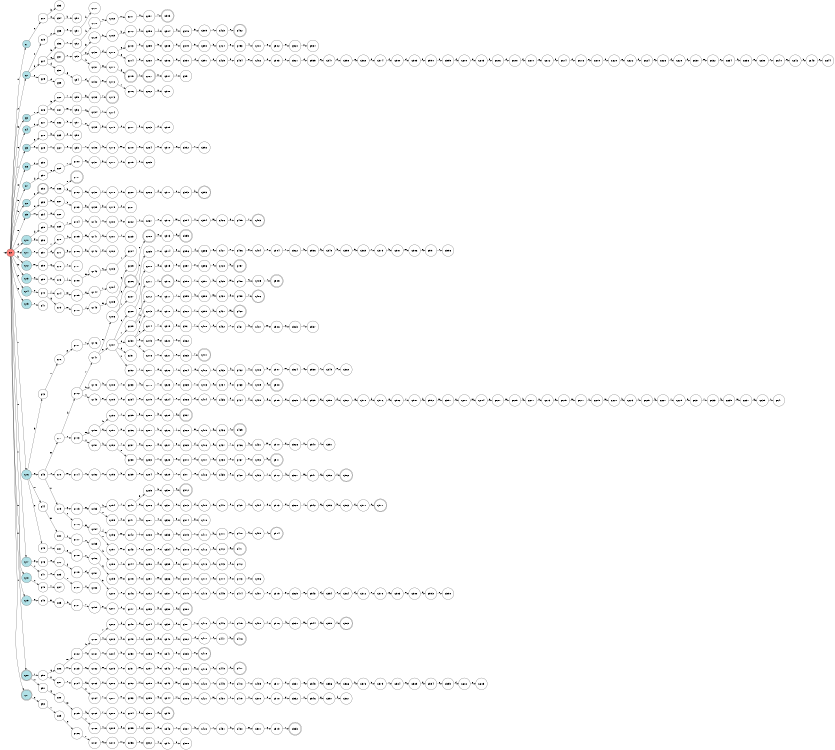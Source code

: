 digraph APTAALF {
__start0 [style = invis, shape = none, label = "", width = 0, height = 0];

rankdir=LR;
size="8,5";

s0 [style="filled", color="black", fillcolor="#ff817b" shape="circle", label="q0"];
s1 [style="filled", color="black", fillcolor="powderblue" shape="circle", label="q1"];
s2 [style="filled", color="black", fillcolor="powderblue" shape="circle", label="q2"];
s3 [style="filled", color="black", fillcolor="powderblue" shape="circle", label="q3"];
s4 [style="filled", color="black", fillcolor="powderblue" shape="circle", label="q4"];
s5 [style="filled", color="black", fillcolor="powderblue" shape="circle", label="q5"];
s6 [style="filled", color="black", fillcolor="powderblue" shape="circle", label="q6"];
s7 [style="filled", color="black", fillcolor="powderblue" shape="circle", label="q7"];
s8 [style="filled", color="black", fillcolor="powderblue" shape="circle", label="q8"];
s9 [style="filled", color="black", fillcolor="powderblue" shape="circle", label="q9"];
s10 [style="filled", color="black", fillcolor="powderblue" shape="circle", label="q10"];
s11 [style="filled", color="black", fillcolor="powderblue" shape="circle", label="q11"];
s12 [style="filled", color="black", fillcolor="powderblue" shape="circle", label="q12"];
s13 [style="filled", color="black", fillcolor="powderblue" shape="circle", label="q13"];
s14 [style="filled", color="black", fillcolor="powderblue" shape="circle", label="q14"];
s15 [style="filled", color="black", fillcolor="powderblue" shape="circle", label="q15"];
s16 [style="filled", color="black", fillcolor="powderblue" shape="circle", label="q16"];
s17 [style="filled", color="black", fillcolor="powderblue" shape="circle", label="q17"];
s18 [style="filled", color="black", fillcolor="powderblue" shape="circle", label="q18"];
s19 [style="filled", color="black", fillcolor="powderblue" shape="circle", label="q19"];
s20 [style="rounded,filled", color="black", fillcolor="powderblue" shape="doublecircle", label="q20"];
s21 [style="rounded,filled", color="black", fillcolor="powderblue" shape="doublecircle", label="q21"];
s22 [style="filled", color="black", fillcolor="white" shape="circle", label="q22"];
s23 [style="filled", color="black", fillcolor="white" shape="circle", label="q23"];
s24 [style="filled", color="black", fillcolor="white" shape="circle", label="q24"];
s25 [style="filled", color="black", fillcolor="white" shape="circle", label="q25"];
s26 [style="filled", color="black", fillcolor="white" shape="circle", label="q26"];
s27 [style="filled", color="black", fillcolor="white" shape="circle", label="q27"];
s28 [style="filled", color="black", fillcolor="white" shape="circle", label="q28"];
s29 [style="filled", color="black", fillcolor="white" shape="circle", label="q29"];
s30 [style="filled", color="black", fillcolor="white" shape="circle", label="q30"];
s31 [style="filled", color="black", fillcolor="white" shape="circle", label="q31"];
s32 [style="rounded,filled", color="black", fillcolor="white" shape="doublecircle", label="q32"];
s33 [style="filled", color="black", fillcolor="white" shape="circle", label="q33"];
s34 [style="filled", color="black", fillcolor="white" shape="circle", label="q34"];
s35 [style="filled", color="black", fillcolor="white" shape="circle", label="q35"];
s36 [style="filled", color="black", fillcolor="white" shape="circle", label="q36"];
s37 [style="filled", color="black", fillcolor="white" shape="circle", label="q37"];
s38 [style="filled", color="black", fillcolor="white" shape="circle", label="q38"];
s39 [style="filled", color="black", fillcolor="white" shape="circle", label="q39"];
s40 [style="filled", color="black", fillcolor="white" shape="circle", label="q40"];
s41 [style="filled", color="black", fillcolor="white" shape="circle", label="q41"];
s42 [style="filled", color="black", fillcolor="white" shape="circle", label="q42"];
s43 [style="filled", color="black", fillcolor="white" shape="circle", label="q43"];
s44 [style="filled", color="black", fillcolor="white" shape="circle", label="q44"];
s45 [style="filled", color="black", fillcolor="white" shape="circle", label="q45"];
s46 [style="filled", color="black", fillcolor="white" shape="circle", label="q46"];
s47 [style="filled", color="black", fillcolor="white" shape="circle", label="q47"];
s48 [style="filled", color="black", fillcolor="white" shape="circle", label="q48"];
s49 [style="filled", color="black", fillcolor="white" shape="circle", label="q49"];
s50 [style="filled", color="black", fillcolor="white" shape="circle", label="q50"];
s51 [style="filled", color="black", fillcolor="white" shape="circle", label="q51"];
s52 [style="filled", color="black", fillcolor="white" shape="circle", label="q52"];
s53 [style="filled", color="black", fillcolor="white" shape="circle", label="q53"];
s54 [style="filled", color="black", fillcolor="white" shape="circle", label="q54"];
s55 [style="filled", color="black", fillcolor="white" shape="circle", label="q55"];
s56 [style="filled", color="black", fillcolor="white" shape="circle", label="q56"];
s57 [style="rounded,filled", color="black", fillcolor="white" shape="doublecircle", label="q57"];
s58 [style="filled", color="black", fillcolor="white" shape="circle", label="q58"];
s59 [style="filled", color="black", fillcolor="white" shape="circle", label="q59"];
s60 [style="filled", color="black", fillcolor="white" shape="circle", label="q60"];
s61 [style="filled", color="black", fillcolor="white" shape="circle", label="q61"];
s62 [style="filled", color="black", fillcolor="white" shape="circle", label="q62"];
s63 [style="filled", color="black", fillcolor="white" shape="circle", label="q63"];
s64 [style="filled", color="black", fillcolor="white" shape="circle", label="q64"];
s65 [style="filled", color="black", fillcolor="white" shape="circle", label="q65"];
s66 [style="filled", color="black", fillcolor="white" shape="circle", label="q66"];
s67 [style="filled", color="black", fillcolor="white" shape="circle", label="q67"];
s68 [style="filled", color="black", fillcolor="white" shape="circle", label="q68"];
s69 [style="filled", color="black", fillcolor="white" shape="circle", label="q69"];
s70 [style="filled", color="black", fillcolor="white" shape="circle", label="q70"];
s71 [style="rounded,filled", color="black", fillcolor="white" shape="doublecircle", label="q71"];
s72 [style="filled", color="black", fillcolor="white" shape="circle", label="q72"];
s73 [style="filled", color="black", fillcolor="white" shape="circle", label="q73"];
s74 [style="filled", color="black", fillcolor="white" shape="circle", label="q74"];
s75 [style="filled", color="black", fillcolor="white" shape="circle", label="q75"];
s76 [style="filled", color="black", fillcolor="white" shape="circle", label="q76"];
s77 [style="filled", color="black", fillcolor="white" shape="circle", label="q77"];
s78 [style="filled", color="black", fillcolor="white" shape="circle", label="q78"];
s79 [style="filled", color="black", fillcolor="white" shape="circle", label="q79"];
s80 [style="filled", color="black", fillcolor="white" shape="circle", label="q80"];
s81 [style="filled", color="black", fillcolor="white" shape="circle", label="q81"];
s82 [style="filled", color="black", fillcolor="white" shape="circle", label="q82"];
s83 [style="filled", color="black", fillcolor="white" shape="circle", label="q83"];
s84 [style="filled", color="black", fillcolor="white" shape="circle", label="q84"];
s85 [style="filled", color="black", fillcolor="white" shape="circle", label="q85"];
s86 [style="filled", color="black", fillcolor="white" shape="circle", label="q86"];
s87 [style="filled", color="black", fillcolor="white" shape="circle", label="q87"];
s88 [style="filled", color="black", fillcolor="white" shape="circle", label="q88"];
s89 [style="filled", color="black", fillcolor="white" shape="circle", label="q89"];
s90 [style="filled", color="black", fillcolor="white" shape="circle", label="q90"];
s91 [style="filled", color="black", fillcolor="white" shape="circle", label="q91"];
s92 [style="filled", color="black", fillcolor="white" shape="circle", label="q92"];
s93 [style="filled", color="black", fillcolor="white" shape="circle", label="q93"];
s94 [style="filled", color="black", fillcolor="white" shape="circle", label="q94"];
s95 [style="filled", color="black", fillcolor="white" shape="circle", label="q95"];
s96 [style="filled", color="black", fillcolor="white" shape="circle", label="q96"];
s97 [style="filled", color="black", fillcolor="white" shape="circle", label="q97"];
s98 [style="filled", color="black", fillcolor="white" shape="circle", label="q98"];
s99 [style="filled", color="black", fillcolor="white" shape="circle", label="q99"];
s100 [style="filled", color="black", fillcolor="white" shape="circle", label="q100"];
s101 [style="rounded,filled", color="black", fillcolor="white" shape="doublecircle", label="q101"];
s102 [style="filled", color="black", fillcolor="white" shape="circle", label="q102"];
s103 [style="filled", color="black", fillcolor="white" shape="circle", label="q103"];
s104 [style="filled", color="black", fillcolor="white" shape="circle", label="q104"];
s105 [style="filled", color="black", fillcolor="white" shape="circle", label="q105"];
s106 [style="filled", color="black", fillcolor="white" shape="circle", label="q106"];
s107 [style="filled", color="black", fillcolor="white" shape="circle", label="q107"];
s108 [style="filled", color="black", fillcolor="white" shape="circle", label="q108"];
s109 [style="filled", color="black", fillcolor="white" shape="circle", label="q109"];
s110 [style="filled", color="black", fillcolor="white" shape="circle", label="q110"];
s111 [style="filled", color="black", fillcolor="white" shape="circle", label="q111"];
s112 [style="filled", color="black", fillcolor="white" shape="circle", label="q112"];
s113 [style="filled", color="black", fillcolor="white" shape="circle", label="q113"];
s114 [style="filled", color="black", fillcolor="white" shape="circle", label="q114"];
s115 [style="filled", color="black", fillcolor="white" shape="circle", label="q115"];
s116 [style="filled", color="black", fillcolor="white" shape="circle", label="q116"];
s117 [style="filled", color="black", fillcolor="white" shape="circle", label="q117"];
s118 [style="filled", color="black", fillcolor="white" shape="circle", label="q118"];
s119 [style="filled", color="black", fillcolor="white" shape="circle", label="q119"];
s120 [style="filled", color="black", fillcolor="white" shape="circle", label="q120"];
s121 [style="filled", color="black", fillcolor="white" shape="circle", label="q121"];
s122 [style="filled", color="black", fillcolor="white" shape="circle", label="q122"];
s123 [style="filled", color="black", fillcolor="white" shape="circle", label="q123"];
s124 [style="filled", color="black", fillcolor="white" shape="circle", label="q124"];
s125 [style="filled", color="black", fillcolor="white" shape="circle", label="q125"];
s126 [style="filled", color="black", fillcolor="white" shape="circle", label="q126"];
s127 [style="filled", color="black", fillcolor="white" shape="circle", label="q127"];
s128 [style="filled", color="black", fillcolor="white" shape="circle", label="q128"];
s129 [style="filled", color="black", fillcolor="white" shape="circle", label="q129"];
s130 [style="filled", color="black", fillcolor="white" shape="circle", label="q130"];
s131 [style="filled", color="black", fillcolor="white" shape="circle", label="q131"];
s132 [style="filled", color="black", fillcolor="white" shape="circle", label="q132"];
s133 [style="filled", color="black", fillcolor="white" shape="circle", label="q133"];
s134 [style="filled", color="black", fillcolor="white" shape="circle", label="q134"];
s135 [style="filled", color="black", fillcolor="white" shape="circle", label="q135"];
s136 [style="filled", color="black", fillcolor="white" shape="circle", label="q136"];
s137 [style="filled", color="black", fillcolor="white" shape="circle", label="q137"];
s138 [style="filled", color="black", fillcolor="white" shape="circle", label="q138"];
s139 [style="filled", color="black", fillcolor="white" shape="circle", label="q139"];
s140 [style="filled", color="black", fillcolor="white" shape="circle", label="q140"];
s141 [style="filled", color="black", fillcolor="white" shape="circle", label="q141"];
s142 [style="filled", color="black", fillcolor="white" shape="circle", label="q142"];
s143 [style="filled", color="black", fillcolor="white" shape="circle", label="q143"];
s144 [style="filled", color="black", fillcolor="white" shape="circle", label="q144"];
s145 [style="filled", color="black", fillcolor="white" shape="circle", label="q145"];
s146 [style="filled", color="black", fillcolor="white" shape="circle", label="q146"];
s147 [style="filled", color="black", fillcolor="white" shape="circle", label="q147"];
s148 [style="filled", color="black", fillcolor="white" shape="circle", label="q148"];
s149 [style="filled", color="black", fillcolor="white" shape="circle", label="q149"];
s150 [style="filled", color="black", fillcolor="white" shape="circle", label="q150"];
s151 [style="filled", color="black", fillcolor="white" shape="circle", label="q151"];
s152 [style="filled", color="black", fillcolor="white" shape="circle", label="q152"];
s153 [style="filled", color="black", fillcolor="white" shape="circle", label="q153"];
s154 [style="filled", color="black", fillcolor="white" shape="circle", label="q154"];
s155 [style="filled", color="black", fillcolor="white" shape="circle", label="q155"];
s156 [style="filled", color="black", fillcolor="white" shape="circle", label="q156"];
s157 [style="filled", color="black", fillcolor="white" shape="circle", label="q157"];
s158 [style="filled", color="black", fillcolor="white" shape="circle", label="q158"];
s159 [style="filled", color="black", fillcolor="white" shape="circle", label="q159"];
s160 [style="filled", color="black", fillcolor="white" shape="circle", label="q160"];
s161 [style="filled", color="black", fillcolor="white" shape="circle", label="q161"];
s162 [style="filled", color="black", fillcolor="white" shape="circle", label="q162"];
s163 [style="filled", color="black", fillcolor="white" shape="circle", label="q163"];
s164 [style="filled", color="black", fillcolor="white" shape="circle", label="q164"];
s165 [style="filled", color="black", fillcolor="white" shape="circle", label="q165"];
s166 [style="filled", color="black", fillcolor="white" shape="circle", label="q166"];
s167 [style="filled", color="black", fillcolor="white" shape="circle", label="q167"];
s168 [style="filled", color="black", fillcolor="white" shape="circle", label="q168"];
s169 [style="filled", color="black", fillcolor="white" shape="circle", label="q169"];
s170 [style="filled", color="black", fillcolor="white" shape="circle", label="q170"];
s171 [style="filled", color="black", fillcolor="white" shape="circle", label="q171"];
s172 [style="filled", color="black", fillcolor="white" shape="circle", label="q172"];
s173 [style="rounded,filled", color="black", fillcolor="white" shape="doublecircle", label="q173"];
s174 [style="filled", color="black", fillcolor="white" shape="circle", label="q174"];
s175 [style="filled", color="black", fillcolor="white" shape="circle", label="q175"];
s176 [style="filled", color="black", fillcolor="white" shape="circle", label="q176"];
s177 [style="filled", color="black", fillcolor="white" shape="circle", label="q177"];
s178 [style="filled", color="black", fillcolor="white" shape="circle", label="q178"];
s179 [style="filled", color="black", fillcolor="white" shape="circle", label="q179"];
s180 [style="filled", color="black", fillcolor="white" shape="circle", label="q180"];
s181 [style="filled", color="black", fillcolor="white" shape="circle", label="q181"];
s182 [style="filled", color="black", fillcolor="white" shape="circle", label="q182"];
s183 [style="filled", color="black", fillcolor="white" shape="circle", label="q183"];
s184 [style="filled", color="black", fillcolor="white" shape="circle", label="q184"];
s185 [style="filled", color="black", fillcolor="white" shape="circle", label="q185"];
s186 [style="filled", color="black", fillcolor="white" shape="circle", label="q186"];
s187 [style="filled", color="black", fillcolor="white" shape="circle", label="q187"];
s188 [style="filled", color="black", fillcolor="white" shape="circle", label="q188"];
s189 [style="filled", color="black", fillcolor="white" shape="circle", label="q189"];
s190 [style="filled", color="black", fillcolor="white" shape="circle", label="q190"];
s191 [style="filled", color="black", fillcolor="white" shape="circle", label="q191"];
s192 [style="filled", color="black", fillcolor="white" shape="circle", label="q192"];
s193 [style="filled", color="black", fillcolor="white" shape="circle", label="q193"];
s194 [style="filled", color="black", fillcolor="white" shape="circle", label="q194"];
s195 [style="filled", color="black", fillcolor="white" shape="circle", label="q195"];
s196 [style="filled", color="black", fillcolor="white" shape="circle", label="q196"];
s197 [style="filled", color="black", fillcolor="white" shape="circle", label="q197"];
s198 [style="filled", color="black", fillcolor="white" shape="circle", label="q198"];
s199 [style="filled", color="black", fillcolor="white" shape="circle", label="q199"];
s200 [style="filled", color="black", fillcolor="white" shape="circle", label="q200"];
s201 [style="filled", color="black", fillcolor="white" shape="circle", label="q201"];
s202 [style="filled", color="black", fillcolor="white" shape="circle", label="q202"];
s203 [style="filled", color="black", fillcolor="white" shape="circle", label="q203"];
s204 [style="filled", color="black", fillcolor="white" shape="circle", label="q204"];
s205 [style="filled", color="black", fillcolor="white" shape="circle", label="q205"];
s206 [style="filled", color="black", fillcolor="white" shape="circle", label="q206"];
s207 [style="filled", color="black", fillcolor="white" shape="circle", label="q207"];
s208 [style="filled", color="black", fillcolor="white" shape="circle", label="q208"];
s209 [style="filled", color="black", fillcolor="white" shape="circle", label="q209"];
s210 [style="filled", color="black", fillcolor="white" shape="circle", label="q210"];
s211 [style="filled", color="black", fillcolor="white" shape="circle", label="q211"];
s212 [style="filled", color="black", fillcolor="white" shape="circle", label="q212"];
s213 [style="filled", color="black", fillcolor="white" shape="circle", label="q213"];
s214 [style="filled", color="black", fillcolor="white" shape="circle", label="q214"];
s215 [style="rounded,filled", color="black", fillcolor="white" shape="doublecircle", label="q215"];
s216 [style="filled", color="black", fillcolor="white" shape="circle", label="q216"];
s217 [style="filled", color="black", fillcolor="white" shape="circle", label="q217"];
s218 [style="filled", color="black", fillcolor="white" shape="circle", label="q218"];
s219 [style="filled", color="black", fillcolor="white" shape="circle", label="q219"];
s220 [style="filled", color="black", fillcolor="white" shape="circle", label="q220"];
s221 [style="filled", color="black", fillcolor="white" shape="circle", label="q221"];
s222 [style="filled", color="black", fillcolor="white" shape="circle", label="q222"];
s223 [style="filled", color="black", fillcolor="white" shape="circle", label="q223"];
s224 [style="filled", color="black", fillcolor="white" shape="circle", label="q224"];
s225 [style="filled", color="black", fillcolor="white" shape="circle", label="q225"];
s226 [style="rounded,filled", color="black", fillcolor="white" shape="doublecircle", label="q226"];
s227 [style="filled", color="black", fillcolor="white" shape="circle", label="q227"];
s228 [style="filled", color="black", fillcolor="white" shape="circle", label="q228"];
s229 [style="filled", color="black", fillcolor="white" shape="circle", label="q229"];
s230 [style="filled", color="black", fillcolor="white" shape="circle", label="q230"];
s231 [style="filled", color="black", fillcolor="white" shape="circle", label="q231"];
s232 [style="filled", color="black", fillcolor="white" shape="circle", label="q232"];
s233 [style="filled", color="black", fillcolor="white" shape="circle", label="q233"];
s234 [style="filled", color="black", fillcolor="white" shape="circle", label="q234"];
s235 [style="filled", color="black", fillcolor="white" shape="circle", label="q235"];
s236 [style="filled", color="black", fillcolor="white" shape="circle", label="q236"];
s237 [style="filled", color="black", fillcolor="white" shape="circle", label="q237"];
s238 [style="filled", color="black", fillcolor="white" shape="circle", label="q238"];
s239 [style="filled", color="black", fillcolor="white" shape="circle", label="q239"];
s240 [style="filled", color="black", fillcolor="white" shape="circle", label="q240"];
s241 [style="filled", color="black", fillcolor="white" shape="circle", label="q241"];
s242 [style="filled", color="black", fillcolor="white" shape="circle", label="q242"];
s243 [style="filled", color="black", fillcolor="white" shape="circle", label="q243"];
s244 [style="filled", color="black", fillcolor="white" shape="circle", label="q244"];
s245 [style="filled", color="black", fillcolor="white" shape="circle", label="q245"];
s246 [style="filled", color="black", fillcolor="white" shape="circle", label="q246"];
s247 [style="filled", color="black", fillcolor="white" shape="circle", label="q247"];
s248 [style="filled", color="black", fillcolor="white" shape="circle", label="q248"];
s249 [style="filled", color="black", fillcolor="white" shape="circle", label="q249"];
s250 [style="filled", color="black", fillcolor="white" shape="circle", label="q250"];
s251 [style="filled", color="black", fillcolor="white" shape="circle", label="q251"];
s252 [style="filled", color="black", fillcolor="white" shape="circle", label="q252"];
s253 [style="filled", color="black", fillcolor="white" shape="circle", label="q253"];
s254 [style="filled", color="black", fillcolor="white" shape="circle", label="q254"];
s255 [style="filled", color="black", fillcolor="white" shape="circle", label="q255"];
s256 [style="filled", color="black", fillcolor="white" shape="circle", label="q256"];
s257 [style="filled", color="black", fillcolor="white" shape="circle", label="q257"];
s258 [style="filled", color="black", fillcolor="white" shape="circle", label="q258"];
s259 [style="filled", color="black", fillcolor="white" shape="circle", label="q259"];
s260 [style="filled", color="black", fillcolor="white" shape="circle", label="q260"];
s261 [style="rounded,filled", color="black", fillcolor="white" shape="doublecircle", label="q261"];
s262 [style="filled", color="black", fillcolor="white" shape="circle", label="q262"];
s263 [style="filled", color="black", fillcolor="white" shape="circle", label="q263"];
s264 [style="filled", color="black", fillcolor="white" shape="circle", label="q264"];
s265 [style="filled", color="black", fillcolor="white" shape="circle", label="q265"];
s266 [style="filled", color="black", fillcolor="white" shape="circle", label="q266"];
s267 [style="filled", color="black", fillcolor="white" shape="circle", label="q267"];
s268 [style="rounded,filled", color="black", fillcolor="white" shape="doublecircle", label="q268"];
s269 [style="filled", color="black", fillcolor="white" shape="circle", label="q269"];
s270 [style="filled", color="black", fillcolor="white" shape="circle", label="q270"];
s271 [style="filled", color="black", fillcolor="white" shape="circle", label="q271"];
s272 [style="filled", color="black", fillcolor="white" shape="circle", label="q272"];
s273 [style="filled", color="black", fillcolor="white" shape="circle", label="q273"];
s274 [style="filled", color="black", fillcolor="white" shape="circle", label="q274"];
s275 [style="filled", color="black", fillcolor="white" shape="circle", label="q275"];
s276 [style="filled", color="black", fillcolor="white" shape="circle", label="q276"];
s277 [style="filled", color="black", fillcolor="white" shape="circle", label="q277"];
s278 [style="filled", color="black", fillcolor="white" shape="circle", label="q278"];
s279 [style="filled", color="black", fillcolor="white" shape="circle", label="q279"];
s280 [style="filled", color="black", fillcolor="white" shape="circle", label="q280"];
s281 [style="filled", color="black", fillcolor="white" shape="circle", label="q281"];
s282 [style="filled", color="black", fillcolor="white" shape="circle", label="q282"];
s283 [style="filled", color="black", fillcolor="white" shape="circle", label="q283"];
s284 [style="filled", color="black", fillcolor="white" shape="circle", label="q284"];
s285 [style="filled", color="black", fillcolor="white" shape="circle", label="q285"];
s286 [style="filled", color="black", fillcolor="white" shape="circle", label="q286"];
s287 [style="filled", color="black", fillcolor="white" shape="circle", label="q287"];
s288 [style="filled", color="black", fillcolor="white" shape="circle", label="q288"];
s289 [style="filled", color="black", fillcolor="white" shape="circle", label="q289"];
s290 [style="filled", color="black", fillcolor="white" shape="circle", label="q290"];
s291 [style="filled", color="black", fillcolor="white" shape="circle", label="q291"];
s292 [style="filled", color="black", fillcolor="white" shape="circle", label="q292"];
s293 [style="filled", color="black", fillcolor="white" shape="circle", label="q293"];
s294 [style="filled", color="black", fillcolor="white" shape="circle", label="q294"];
s295 [style="filled", color="black", fillcolor="white" shape="circle", label="q295"];
s296 [style="filled", color="black", fillcolor="white" shape="circle", label="q296"];
s297 [style="filled", color="black", fillcolor="white" shape="circle", label="q297"];
s298 [style="filled", color="black", fillcolor="white" shape="circle", label="q298"];
s299 [style="filled", color="black", fillcolor="white" shape="circle", label="q299"];
s300 [style="filled", color="black", fillcolor="white" shape="circle", label="q300"];
s301 [style="filled", color="black", fillcolor="white" shape="circle", label="q301"];
s302 [style="filled", color="black", fillcolor="white" shape="circle", label="q302"];
s303 [style="rounded,filled", color="black", fillcolor="white" shape="doublecircle", label="q303"];
s304 [style="filled", color="black", fillcolor="white" shape="circle", label="q304"];
s305 [style="filled", color="black", fillcolor="white" shape="circle", label="q305"];
s306 [style="filled", color="black", fillcolor="white" shape="circle", label="q306"];
s307 [style="filled", color="black", fillcolor="white" shape="circle", label="q307"];
s308 [style="filled", color="black", fillcolor="white" shape="circle", label="q308"];
s309 [style="filled", color="black", fillcolor="white" shape="circle", label="q309"];
s310 [style="filled", color="black", fillcolor="white" shape="circle", label="q310"];
s311 [style="filled", color="black", fillcolor="white" shape="circle", label="q311"];
s312 [style="filled", color="black", fillcolor="white" shape="circle", label="q312"];
s313 [style="filled", color="black", fillcolor="white" shape="circle", label="q313"];
s314 [style="filled", color="black", fillcolor="white" shape="circle", label="q314"];
s315 [style="filled", color="black", fillcolor="white" shape="circle", label="q315"];
s316 [style="rounded,filled", color="black", fillcolor="white" shape="doublecircle", label="q316"];
s317 [style="filled", color="black", fillcolor="white" shape="circle", label="q317"];
s318 [style="filled", color="black", fillcolor="white" shape="circle", label="q318"];
s319 [style="filled", color="black", fillcolor="white" shape="circle", label="q319"];
s320 [style="filled", color="black", fillcolor="white" shape="circle", label="q320"];
s321 [style="filled", color="black", fillcolor="white" shape="circle", label="q321"];
s322 [style="filled", color="black", fillcolor="white" shape="circle", label="q322"];
s323 [style="filled", color="black", fillcolor="white" shape="circle", label="q323"];
s324 [style="filled", color="black", fillcolor="white" shape="circle", label="q324"];
s325 [style="filled", color="black", fillcolor="white" shape="circle", label="q325"];
s326 [style="filled", color="black", fillcolor="white" shape="circle", label="q326"];
s327 [style="filled", color="black", fillcolor="white" shape="circle", label="q327"];
s328 [style="filled", color="black", fillcolor="white" shape="circle", label="q328"];
s329 [style="filled", color="black", fillcolor="white" shape="circle", label="q329"];
s330 [style="filled", color="black", fillcolor="white" shape="circle", label="q330"];
s331 [style="filled", color="black", fillcolor="white" shape="circle", label="q331"];
s332 [style="filled", color="black", fillcolor="white" shape="circle", label="q332"];
s333 [style="filled", color="black", fillcolor="white" shape="circle", label="q333"];
s334 [style="filled", color="black", fillcolor="white" shape="circle", label="q334"];
s335 [style="filled", color="black", fillcolor="white" shape="circle", label="q335"];
s336 [style="filled", color="black", fillcolor="white" shape="circle", label="q336"];
s337 [style="filled", color="black", fillcolor="white" shape="circle", label="q337"];
s338 [style="filled", color="black", fillcolor="white" shape="circle", label="q338"];
s339 [style="filled", color="black", fillcolor="white" shape="circle", label="q339"];
s340 [style="filled", color="black", fillcolor="white" shape="circle", label="q340"];
s341 [style="filled", color="black", fillcolor="white" shape="circle", label="q341"];
s342 [style="filled", color="black", fillcolor="white" shape="circle", label="q342"];
s343 [style="filled", color="black", fillcolor="white" shape="circle", label="q343"];
s344 [style="filled", color="black", fillcolor="white" shape="circle", label="q344"];
s345 [style="rounded,filled", color="black", fillcolor="white" shape="doublecircle", label="q345"];
s346 [style="filled", color="black", fillcolor="white" shape="circle", label="q346"];
s347 [style="filled", color="black", fillcolor="white" shape="circle", label="q347"];
s348 [style="filled", color="black", fillcolor="white" shape="circle", label="q348"];
s349 [style="filled", color="black", fillcolor="white" shape="circle", label="q349"];
s350 [style="filled", color="black", fillcolor="white" shape="circle", label="q350"];
s351 [style="filled", color="black", fillcolor="white" shape="circle", label="q351"];
s352 [style="filled", color="black", fillcolor="white" shape="circle", label="q352"];
s353 [style="filled", color="black", fillcolor="white" shape="circle", label="q353"];
s354 [style="filled", color="black", fillcolor="white" shape="circle", label="q354"];
s355 [style="rounded,filled", color="black", fillcolor="white" shape="doublecircle", label="q355"];
s356 [style="filled", color="black", fillcolor="white" shape="circle", label="q356"];
s357 [style="filled", color="black", fillcolor="white" shape="circle", label="q357"];
s358 [style="filled", color="black", fillcolor="white" shape="circle", label="q358"];
s359 [style="filled", color="black", fillcolor="white" shape="circle", label="q359"];
s360 [style="filled", color="black", fillcolor="white" shape="circle", label="q360"];
s361 [style="filled", color="black", fillcolor="white" shape="circle", label="q361"];
s362 [style="filled", color="black", fillcolor="white" shape="circle", label="q362"];
s363 [style="filled", color="black", fillcolor="white" shape="circle", label="q363"];
s364 [style="filled", color="black", fillcolor="white" shape="circle", label="q364"];
s365 [style="filled", color="black", fillcolor="white" shape="circle", label="q365"];
s366 [style="filled", color="black", fillcolor="white" shape="circle", label="q366"];
s367 [style="rounded,filled", color="black", fillcolor="white" shape="doublecircle", label="q367"];
s368 [style="filled", color="black", fillcolor="white" shape="circle", label="q368"];
s369 [style="filled", color="black", fillcolor="white" shape="circle", label="q369"];
s370 [style="filled", color="black", fillcolor="white" shape="circle", label="q370"];
s371 [style="filled", color="black", fillcolor="white" shape="circle", label="q371"];
s372 [style="rounded,filled", color="black", fillcolor="white" shape="doublecircle", label="q372"];
s373 [style="filled", color="black", fillcolor="white" shape="circle", label="q373"];
s374 [style="filled", color="black", fillcolor="white" shape="circle", label="q374"];
s375 [style="filled", color="black", fillcolor="white" shape="circle", label="q375"];
s376 [style="filled", color="black", fillcolor="white" shape="circle", label="q376"];
s377 [style="filled", color="black", fillcolor="white" shape="circle", label="q377"];
s378 [style="filled", color="black", fillcolor="white" shape="circle", label="q378"];
s379 [style="filled", color="black", fillcolor="white" shape="circle", label="q379"];
s380 [style="rounded,filled", color="black", fillcolor="white" shape="doublecircle", label="q380"];
s381 [style="filled", color="black", fillcolor="white" shape="circle", label="q381"];
s382 [style="filled", color="black", fillcolor="white" shape="circle", label="q382"];
s383 [style="filled", color="black", fillcolor="white" shape="circle", label="q383"];
s384 [style="filled", color="black", fillcolor="white" shape="circle", label="q384"];
s385 [style="filled", color="black", fillcolor="white" shape="circle", label="q385"];
s386 [style="filled", color="black", fillcolor="white" shape="circle", label="q386"];
s387 [style="filled", color="black", fillcolor="white" shape="circle", label="q387"];
s388 [style="filled", color="black", fillcolor="white" shape="circle", label="q388"];
s389 [style="filled", color="black", fillcolor="white" shape="circle", label="q389"];
s390 [style="filled", color="black", fillcolor="white" shape="circle", label="q390"];
s391 [style="filled", color="black", fillcolor="white" shape="circle", label="q391"];
s392 [style="filled", color="black", fillcolor="white" shape="circle", label="q392"];
s393 [style="rounded,filled", color="black", fillcolor="white" shape="doublecircle", label="q393"];
s394 [style="filled", color="black", fillcolor="white" shape="circle", label="q394"];
s395 [style="filled", color="black", fillcolor="white" shape="circle", label="q395"];
s396 [style="filled", color="black", fillcolor="white" shape="circle", label="q396"];
s397 [style="filled", color="black", fillcolor="white" shape="circle", label="q397"];
s398 [style="filled", color="black", fillcolor="white" shape="circle", label="q398"];
s399 [style="filled", color="black", fillcolor="white" shape="circle", label="q399"];
s400 [style="filled", color="black", fillcolor="white" shape="circle", label="q400"];
s401 [style="rounded,filled", color="black", fillcolor="white" shape="doublecircle", label="q401"];
s402 [style="filled", color="black", fillcolor="white" shape="circle", label="q402"];
s403 [style="filled", color="black", fillcolor="white" shape="circle", label="q403"];
s404 [style="filled", color="black", fillcolor="white" shape="circle", label="q404"];
s405 [style="filled", color="black", fillcolor="white" shape="circle", label="q405"];
s406 [style="filled", color="black", fillcolor="white" shape="circle", label="q406"];
s407 [style="filled", color="black", fillcolor="white" shape="circle", label="q407"];
s408 [style="filled", color="black", fillcolor="white" shape="circle", label="q408"];
s409 [style="filled", color="black", fillcolor="white" shape="circle", label="q409"];
s410 [style="filled", color="black", fillcolor="white" shape="circle", label="q410"];
s411 [style="filled", color="black", fillcolor="white" shape="circle", label="q411"];
s412 [style="filled", color="black", fillcolor="white" shape="circle", label="q412"];
s413 [style="filled", color="black", fillcolor="white" shape="circle", label="q413"];
s414 [style="filled", color="black", fillcolor="white" shape="circle", label="q414"];
s415 [style="filled", color="black", fillcolor="white" shape="circle", label="q415"];
s416 [style="filled", color="black", fillcolor="white" shape="circle", label="q416"];
s417 [style="filled", color="black", fillcolor="white" shape="circle", label="q417"];
s418 [style="rounded,filled", color="black", fillcolor="white" shape="doublecircle", label="q418"];
s419 [style="filled", color="black", fillcolor="white" shape="circle", label="q419"];
s420 [style="filled", color="black", fillcolor="white" shape="circle", label="q420"];
s421 [style="filled", color="black", fillcolor="white" shape="circle", label="q421"];
s422 [style="filled", color="black", fillcolor="white" shape="circle", label="q422"];
s423 [style="filled", color="black", fillcolor="white" shape="circle", label="q423"];
s424 [style="filled", color="black", fillcolor="white" shape="circle", label="q424"];
s425 [style="filled", color="black", fillcolor="white" shape="circle", label="q425"];
s426 [style="filled", color="black", fillcolor="white" shape="circle", label="q426"];
s427 [style="filled", color="black", fillcolor="white" shape="circle", label="q427"];
s428 [style="filled", color="black", fillcolor="white" shape="circle", label="q428"];
s429 [style="filled", color="black", fillcolor="white" shape="circle", label="q429"];
s430 [style="filled", color="black", fillcolor="white" shape="circle", label="q430"];
s431 [style="filled", color="black", fillcolor="white" shape="circle", label="q431"];
s432 [style="filled", color="black", fillcolor="white" shape="circle", label="q432"];
s433 [style="filled", color="black", fillcolor="white" shape="circle", label="q433"];
s434 [style="filled", color="black", fillcolor="white" shape="circle", label="q434"];
s435 [style="filled", color="black", fillcolor="white" shape="circle", label="q435"];
s436 [style="filled", color="black", fillcolor="white" shape="circle", label="q436"];
s437 [style="filled", color="black", fillcolor="white" shape="circle", label="q437"];
s438 [style="filled", color="black", fillcolor="white" shape="circle", label="q438"];
s439 [style="filled", color="black", fillcolor="white" shape="circle", label="q439"];
s440 [style="filled", color="black", fillcolor="white" shape="circle", label="q440"];
s441 [style="filled", color="black", fillcolor="white" shape="circle", label="q441"];
s442 [style="filled", color="black", fillcolor="white" shape="circle", label="q442"];
s443 [style="filled", color="black", fillcolor="white" shape="circle", label="q443"];
s444 [style="filled", color="black", fillcolor="white" shape="circle", label="q444"];
s445 [style="filled", color="black", fillcolor="white" shape="circle", label="q445"];
s446 [style="filled", color="black", fillcolor="white" shape="circle", label="q446"];
s447 [style="filled", color="black", fillcolor="white" shape="circle", label="q447"];
s448 [style="filled", color="black", fillcolor="white" shape="circle", label="q448"];
s449 [style="filled", color="black", fillcolor="white" shape="circle", label="q449"];
s450 [style="filled", color="black", fillcolor="white" shape="circle", label="q450"];
s451 [style="filled", color="black", fillcolor="white" shape="circle", label="q451"];
s452 [style="rounded,filled", color="black", fillcolor="white" shape="doublecircle", label="q452"];
s453 [style="filled", color="black", fillcolor="white" shape="circle", label="q453"];
s454 [style="filled", color="black", fillcolor="white" shape="circle", label="q454"];
s455 [style="filled", color="black", fillcolor="white" shape="circle", label="q455"];
s456 [style="filled", color="black", fillcolor="white" shape="circle", label="q456"];
s457 [style="rounded,filled", color="black", fillcolor="white" shape="doublecircle", label="q457"];
s458 [style="filled", color="black", fillcolor="white" shape="circle", label="q458"];
s459 [style="filled", color="black", fillcolor="white" shape="circle", label="q459"];
s460 [style="rounded,filled", color="black", fillcolor="white" shape="doublecircle", label="q460"];
s461 [style="filled", color="black", fillcolor="white" shape="circle", label="q461"];
s462 [style="filled", color="black", fillcolor="white" shape="circle", label="q462"];
s463 [style="filled", color="black", fillcolor="white" shape="circle", label="q463"];
s464 [style="filled", color="black", fillcolor="white" shape="circle", label="q464"];
s465 [style="rounded,filled", color="black", fillcolor="white" shape="doublecircle", label="q465"];
s466 [style="filled", color="black", fillcolor="white" shape="circle", label="q466"];
s467 [style="filled", color="black", fillcolor="white" shape="circle", label="q467"];
s468 [style="filled", color="black", fillcolor="white" shape="circle", label="q468"];
s469 [style="filled", color="black", fillcolor="white" shape="circle", label="q469"];
s470 [style="filled", color="black", fillcolor="white" shape="circle", label="q470"];
s471 [style="rounded,filled", color="black", fillcolor="white" shape="doublecircle", label="q471"];
s472 [style="filled", color="black", fillcolor="white" shape="circle", label="q472"];
s473 [style="filled", color="black", fillcolor="white" shape="circle", label="q473"];
s474 [style="filled", color="black", fillcolor="white" shape="circle", label="q474"];
s475 [style="filled", color="black", fillcolor="white" shape="circle", label="q475"];
s476 [style="rounded,filled", color="black", fillcolor="white" shape="doublecircle", label="q476"];
s477 [style="rounded,filled", color="black", fillcolor="white" shape="doublecircle", label="q477"];
s478 [style="filled", color="black", fillcolor="white" shape="circle", label="q478"];
s479 [style="filled", color="black", fillcolor="white" shape="circle", label="q479"];
s480 [style="filled", color="black", fillcolor="white" shape="circle", label="q480"];
s481 [style="filled", color="black", fillcolor="white" shape="circle", label="q481"];
s482 [style="filled", color="black", fillcolor="white" shape="circle", label="q482"];
s483 [style="rounded,filled", color="black", fillcolor="white" shape="doublecircle", label="q483"];
s484 [style="filled", color="black", fillcolor="white" shape="circle", label="q484"];
s485 [style="filled", color="black", fillcolor="white" shape="circle", label="q485"];
s486 [style="rounded,filled", color="black", fillcolor="white" shape="doublecircle", label="q486"];
s487 [style="filled", color="black", fillcolor="white" shape="circle", label="q487"];
s488 [style="filled", color="black", fillcolor="white" shape="circle", label="q488"];
s489 [style="filled", color="black", fillcolor="white" shape="circle", label="q489"];
s490 [style="filled", color="black", fillcolor="white" shape="circle", label="q490"];
s491 [style="filled", color="black", fillcolor="white" shape="circle", label="q491"];
s492 [style="filled", color="black", fillcolor="white" shape="circle", label="q492"];
s493 [style="filled", color="black", fillcolor="white" shape="circle", label="q493"];
s494 [style="filled", color="black", fillcolor="white" shape="circle", label="q494"];
s495 [style="filled", color="black", fillcolor="white" shape="circle", label="q495"];
s496 [style="filled", color="black", fillcolor="white" shape="circle", label="q496"];
s497 [style="filled", color="black", fillcolor="white" shape="circle", label="q497"];
s498 [style="filled", color="black", fillcolor="white" shape="circle", label="q498"];
s499 [style="filled", color="black", fillcolor="white" shape="circle", label="q499"];
s500 [style="filled", color="black", fillcolor="white" shape="circle", label="q500"];
s501 [style="filled", color="black", fillcolor="white" shape="circle", label="q501"];
s502 [style="filled", color="black", fillcolor="white" shape="circle", label="q502"];
s503 [style="filled", color="black", fillcolor="white" shape="circle", label="q503"];
s504 [style="filled", color="black", fillcolor="white" shape="circle", label="q504"];
s505 [style="rounded,filled", color="black", fillcolor="white" shape="doublecircle", label="q505"];
s506 [style="filled", color="black", fillcolor="white" shape="circle", label="q506"];
s507 [style="filled", color="black", fillcolor="white" shape="circle", label="q507"];
s508 [style="rounded,filled", color="black", fillcolor="white" shape="doublecircle", label="q508"];
s509 [style="filled", color="black", fillcolor="white" shape="circle", label="q509"];
s510 [style="filled", color="black", fillcolor="white" shape="circle", label="q510"];
s511 [style="rounded,filled", color="black", fillcolor="white" shape="doublecircle", label="q511"];
s512 [style="filled", color="black", fillcolor="white" shape="circle", label="q512"];
s513 [style="filled", color="black", fillcolor="white" shape="circle", label="q513"];
s514 [style="rounded,filled", color="black", fillcolor="white" shape="doublecircle", label="q514"];
s515 [style="filled", color="black", fillcolor="white" shape="circle", label="q515"];
s516 [style="filled", color="black", fillcolor="white" shape="circle", label="q516"];
s517 [style="filled", color="black", fillcolor="white" shape="circle", label="q517"];
s518 [style="filled", color="black", fillcolor="white" shape="circle", label="q518"];
s519 [style="filled", color="black", fillcolor="white" shape="circle", label="q519"];
s520 [style="filled", color="black", fillcolor="white" shape="circle", label="q520"];
s521 [style="filled", color="black", fillcolor="white" shape="circle", label="q521"];
s522 [style="filled", color="black", fillcolor="white" shape="circle", label="q522"];
s523 [style="filled", color="black", fillcolor="white" shape="circle", label="q523"];
s524 [style="filled", color="black", fillcolor="white" shape="circle", label="q524"];
s525 [style="filled", color="black", fillcolor="white" shape="circle", label="q525"];
s526 [style="filled", color="black", fillcolor="white" shape="circle", label="q526"];
s527 [style="filled", color="black", fillcolor="white" shape="circle", label="q527"];
s528 [style="filled", color="black", fillcolor="white" shape="circle", label="q528"];
s529 [style="filled", color="black", fillcolor="white" shape="circle", label="q529"];
s530 [style="filled", color="black", fillcolor="white" shape="circle", label="q530"];
s531 [style="filled", color="black", fillcolor="white" shape="circle", label="q531"];
s532 [style="filled", color="black", fillcolor="white" shape="circle", label="q532"];
s533 [style="rounded,filled", color="black", fillcolor="white" shape="doublecircle", label="q533"];
s534 [style="filled", color="black", fillcolor="white" shape="circle", label="q534"];
s535 [style="filled", color="black", fillcolor="white" shape="circle", label="q535"];
s536 [style="filled", color="black", fillcolor="white" shape="circle", label="q536"];
s537 [style="filled", color="black", fillcolor="white" shape="circle", label="q537"];
s538 [style="filled", color="black", fillcolor="white" shape="circle", label="q538"];
s539 [style="filled", color="black", fillcolor="white" shape="circle", label="q539"];
s540 [style="filled", color="black", fillcolor="white" shape="circle", label="q540"];
s541 [style="filled", color="black", fillcolor="white" shape="circle", label="q541"];
s542 [style="filled", color="black", fillcolor="white" shape="circle", label="q542"];
s543 [style="filled", color="black", fillcolor="white" shape="circle", label="q543"];
s544 [style="filled", color="black", fillcolor="white" shape="circle", label="q544"];
s545 [style="filled", color="black", fillcolor="white" shape="circle", label="q545"];
s546 [style="filled", color="black", fillcolor="white" shape="circle", label="q546"];
s547 [style="filled", color="black", fillcolor="white" shape="circle", label="q547"];
s548 [style="filled", color="black", fillcolor="white" shape="circle", label="q548"];
s549 [style="filled", color="black", fillcolor="white" shape="circle", label="q549"];
s550 [style="filled", color="black", fillcolor="white" shape="circle", label="q550"];
s551 [style="filled", color="black", fillcolor="white" shape="circle", label="q551"];
s552 [style="filled", color="black", fillcolor="white" shape="circle", label="q552"];
s553 [style="filled", color="black", fillcolor="white" shape="circle", label="q553"];
s554 [style="filled", color="black", fillcolor="white" shape="circle", label="q554"];
s555 [style="filled", color="black", fillcolor="white" shape="circle", label="q555"];
s556 [style="filled", color="black", fillcolor="white" shape="circle", label="q556"];
s557 [style="filled", color="black", fillcolor="white" shape="circle", label="q557"];
s558 [style="filled", color="black", fillcolor="white" shape="circle", label="q558"];
s559 [style="filled", color="black", fillcolor="white" shape="circle", label="q559"];
s560 [style="filled", color="black", fillcolor="white" shape="circle", label="q560"];
s561 [style="filled", color="black", fillcolor="white" shape="circle", label="q561"];
s562 [style="rounded,filled", color="black", fillcolor="white" shape="doublecircle", label="q562"];
s563 [style="filled", color="black", fillcolor="white" shape="circle", label="q563"];
s564 [style="filled", color="black", fillcolor="white" shape="circle", label="q564"];
s565 [style="rounded,filled", color="black", fillcolor="white" shape="doublecircle", label="q565"];
s566 [style="filled", color="black", fillcolor="white" shape="circle", label="q566"];
s567 [style="filled", color="black", fillcolor="white" shape="circle", label="q567"];
s568 [style="filled", color="black", fillcolor="white" shape="circle", label="q568"];
s569 [style="filled", color="black", fillcolor="white" shape="circle", label="q569"];
s570 [style="filled", color="black", fillcolor="white" shape="circle", label="q570"];
s571 [style="filled", color="black", fillcolor="white" shape="circle", label="q571"];
s572 [style="filled", color="black", fillcolor="white" shape="circle", label="q572"];
s573 [style="filled", color="black", fillcolor="white" shape="circle", label="q573"];
s574 [style="filled", color="black", fillcolor="white" shape="circle", label="q574"];
s575 [style="filled", color="black", fillcolor="white" shape="circle", label="q575"];
s576 [style="filled", color="black", fillcolor="white" shape="circle", label="q576"];
s577 [style="rounded,filled", color="black", fillcolor="white" shape="doublecircle", label="q577"];
s578 [style="filled", color="black", fillcolor="white" shape="circle", label="q578"];
s579 [style="filled", color="black", fillcolor="white" shape="circle", label="q579"];
s580 [style="filled", color="black", fillcolor="white" shape="circle", label="q580"];
s581 [style="filled", color="black", fillcolor="white" shape="circle", label="q581"];
s582 [style="filled", color="black", fillcolor="white" shape="circle", label="q582"];
s583 [style="filled", color="black", fillcolor="white" shape="circle", label="q583"];
s584 [style="filled", color="black", fillcolor="white" shape="circle", label="q584"];
s585 [style="filled", color="black", fillcolor="white" shape="circle", label="q585"];
s586 [style="filled", color="black", fillcolor="white" shape="circle", label="q586"];
s587 [style="filled", color="black", fillcolor="white" shape="circle", label="q587"];
s588 [style="filled", color="black", fillcolor="white" shape="circle", label="q588"];
s589 [style="filled", color="black", fillcolor="white" shape="circle", label="q589"];
s590 [style="filled", color="black", fillcolor="white" shape="circle", label="q590"];
s591 [style="filled", color="black", fillcolor="white" shape="circle", label="q591"];
s592 [style="filled", color="black", fillcolor="white" shape="circle", label="q592"];
s593 [style="filled", color="black", fillcolor="white" shape="circle", label="q593"];
s594 [style="filled", color="black", fillcolor="white" shape="circle", label="q594"];
s595 [style="filled", color="black", fillcolor="white" shape="circle", label="q595"];
s596 [style="filled", color="black", fillcolor="white" shape="circle", label="q596"];
s597 [style="filled", color="black", fillcolor="white" shape="circle", label="q597"];
s598 [style="filled", color="black", fillcolor="white" shape="circle", label="q598"];
s599 [style="filled", color="black", fillcolor="white" shape="circle", label="q599"];
s600 [style="filled", color="black", fillcolor="white" shape="circle", label="q600"];
s601 [style="filled", color="black", fillcolor="white" shape="circle", label="q601"];
s602 [style="filled", color="black", fillcolor="white" shape="circle", label="q602"];
s603 [style="filled", color="black", fillcolor="white" shape="circle", label="q603"];
s604 [style="filled", color="black", fillcolor="white" shape="circle", label="q604"];
s605 [style="filled", color="black", fillcolor="white" shape="circle", label="q605"];
s606 [style="filled", color="black", fillcolor="white" shape="circle", label="q606"];
s607 [style="filled", color="black", fillcolor="white" shape="circle", label="q607"];
s608 [style="filled", color="black", fillcolor="white" shape="circle", label="q608"];
s609 [style="filled", color="black", fillcolor="white" shape="circle", label="q609"];
s610 [style="filled", color="black", fillcolor="white" shape="circle", label="q610"];
s611 [style="filled", color="black", fillcolor="white" shape="circle", label="q611"];
s612 [style="filled", color="black", fillcolor="white" shape="circle", label="q612"];
s613 [style="filled", color="black", fillcolor="white" shape="circle", label="q613"];
s614 [style="filled", color="black", fillcolor="white" shape="circle", label="q614"];
s615 [style="filled", color="black", fillcolor="white" shape="circle", label="q615"];
s616 [style="filled", color="black", fillcolor="white" shape="circle", label="q616"];
s617 [style="filled", color="black", fillcolor="white" shape="circle", label="q617"];
s618 [style="filled", color="black", fillcolor="white" shape="circle", label="q618"];
s619 [style="filled", color="black", fillcolor="white" shape="circle", label="q619"];
s620 [style="filled", color="black", fillcolor="white" shape="circle", label="q620"];
s621 [style="filled", color="black", fillcolor="white" shape="circle", label="q621"];
s622 [style="filled", color="black", fillcolor="white" shape="circle", label="q622"];
s623 [style="filled", color="black", fillcolor="white" shape="circle", label="q623"];
s624 [style="filled", color="black", fillcolor="white" shape="circle", label="q624"];
s625 [style="filled", color="black", fillcolor="white" shape="circle", label="q625"];
s626 [style="filled", color="black", fillcolor="white" shape="circle", label="q626"];
s627 [style="filled", color="black", fillcolor="white" shape="circle", label="q627"];
s628 [style="filled", color="black", fillcolor="white" shape="circle", label="q628"];
s629 [style="filled", color="black", fillcolor="white" shape="circle", label="q629"];
s630 [style="filled", color="black", fillcolor="white" shape="circle", label="q630"];
s631 [style="filled", color="black", fillcolor="white" shape="circle", label="q631"];
s632 [style="filled", color="black", fillcolor="white" shape="circle", label="q632"];
s633 [style="filled", color="black", fillcolor="white" shape="circle", label="q633"];
s634 [style="filled", color="black", fillcolor="white" shape="circle", label="q634"];
s635 [style="filled", color="black", fillcolor="white" shape="circle", label="q635"];
s636 [style="filled", color="black", fillcolor="white" shape="circle", label="q636"];
s637 [style="filled", color="black", fillcolor="white" shape="circle", label="q637"];
s638 [style="filled", color="black", fillcolor="white" shape="circle", label="q638"];
s639 [style="filled", color="black", fillcolor="white" shape="circle", label="q639"];
s640 [style="filled", color="black", fillcolor="white" shape="circle", label="q640"];
s641 [style="filled", color="black", fillcolor="white" shape="circle", label="q641"];
s642 [style="filled", color="black", fillcolor="white" shape="circle", label="q642"];
s643 [style="filled", color="black", fillcolor="white" shape="circle", label="q643"];
s644 [style="filled", color="black", fillcolor="white" shape="circle", label="q644"];
subgraph cluster_main { 
	graph [pad=".75", ranksep="0.15", nodesep="0.15"];
	 style=invis; 
	__start0 -> s0 [penwidth=2];
}
s0 -> s1 [label="0"];
s0 -> s2 [label="2"];
s0 -> s3 [label="5"];
s0 -> s4 [label="6"];
s0 -> s5 [label="7"];
s0 -> s6 [label="8"];
s0 -> s7 [label="9"];
s0 -> s8 [label="b"];
s0 -> s9 [label="e"];
s0 -> s10 [label="f"];
s0 -> s11 [label="g"];
s0 -> s12 [label="k"];
s0 -> s13 [label="m"];
s0 -> s14 [label="p"];
s0 -> s15 [label="q"];
s0 -> s16 [label="r"];
s0 -> s17 [label="u"];
s0 -> s18 [label="v"];
s0 -> s19 [label="w"];
s0 -> s20 [label="x"];
s0 -> s21 [label="z"];
s1 -> s22 [label="2"];
s2 -> s23 [label="0"];
s2 -> s24 [label="3"];
s2 -> s25 [label="e"];
s3 -> s26 [label="7"];
s4 -> s27 [label="3"];
s5 -> s28 [label="6"];
s5 -> s29 [label="e"];
s6 -> s30 [label="2"];
s7 -> s31 [label="d"];
s8 -> s32 [label="8"];
s9 -> s33 [label="d"];
s9 -> s34 [label="w"];
s10 -> s35 [label="d"];
s10 -> s36 [label="g"];
s11 -> s37 [label="e"];
s12 -> s38 [label="m"];
s13 -> s39 [label="q"];
s14 -> s40 [label="n"];
s15 -> s41 [label="r"];
s16 -> s42 [label="p"];
s16 -> s43 [label="q"];
s16 -> s44 [label="w"];
s16 -> s45 [label="x"];
s17 -> s46 [label="g"];
s17 -> s47 [label="v"];
s18 -> s48 [label="u"];
s19 -> s49 [label="q"];
s20 -> s50 [label="r"];
s20 -> s51 [label="w"];
s21 -> s52 [label="x"];
s22 -> s53 [label="3"];
s22 -> s54 [label="8"];
s23 -> s55 [label="2"];
s24 -> s56 [label="5"];
s24 -> s57 [label="6"];
s24 -> s58 [label="d"];
s25 -> s59 [label="d"];
s26 -> s60 [label="5"];
s26 -> s61 [label="k"];
s27 -> s62 [label="2"];
s28 -> s63 [label="3"];
s29 -> s64 [label="7"];
s31 -> s65 [label="6"];
s32 -> s66 [label="2"];
s33 -> s67 [label="9"];
s34 -> s68 [label="e"];
s35 -> s69 [label="e"];
s37 -> s70 [label="7"];
s37 -> s71 [label="d"];
s38 -> s72 [label="q"];
s39 -> s73 [label="n"];
s40 -> s74 [label="j"];
s40 -> s75 [label="q"];
s42 -> s76 [label="r"];
s43 -> s77 [label="m"];
s43 -> s78 [label="t"];
s43 -> s79 [label="w"];
s44 -> s80 [label="m"];
s45 -> s81 [label="r"];
s46 -> s82 [label="e"];
s47 -> s83 [label="u"];
s48 -> s84 [label="v"];
s49 -> s85 [label="m"];
s50 -> s86 [label="q"];
s50 -> s87 [label="x"];
s51 -> s88 [label="q"];
s52 -> s89 [label="r"];
s54 -> s90 [label="b"];
s55 -> s91 [label="8"];
s56 -> s92 [label="7"];
s57 -> s93 [label="7"];
s58 -> s94 [label="6"];
s60 -> s95 [label="7"];
s61 -> s96 [label="m"];
s62 -> s97 [label="3"];
s63 -> s98 [label="2"];
s64 -> s99 [label="e"];
s65 -> s100 [label="7"];
s66 -> s101 [label="0"];
s66 -> s102 [label="3"];
s67 -> s103 [label="3"];
s69 -> s104 [label="7"];
s70 -> s105 [label="k"];
s71 -> s106 [label="9"];
s72 -> s107 [label="r"];
s73 -> s108 [label="j"];
s74 -> s109 [label="m"];
s75 -> s110 [label="m"];
s76 -> s111 [label="p"];
s77 -> s112 [label="k"];
s77 -> s113 [label="t"];
s78 -> s114 [label="m"];
s79 -> s115 [label="q"];
s79 -> s116 [label="t"];
s80 -> s117 [label="t"];
s81 -> s118 [label="q"];
s82 -> s119 [label="f"];
s83 -> s120 [label="v"];
s85 -> s121 [label="k"];
s86 -> s122 [label="m"];
s86 -> s123 [label="w"];
s87 -> s124 [label="r"];
s88 -> s125 [label="m"];
s89 -> s126 [label="x"];
s91 -> s127 [label="b"];
s92 -> s128 [label="k"];
s93 -> s129 [label="5"];
s93 -> s130 [label="e"];
s93 -> s131 [label="k"];
s94 -> s132 [label="d"];
s95 -> s133 [label="5"];
s96 -> s134 [label="q"];
s97 -> s135 [label="2"];
s99 -> s136 [label="7"];
s100 -> s137 [label="6"];
s102 -> s138 [label="6"];
s103 -> s139 [label="9"];
s104 -> s140 [label="k"];
s105 -> s141 [label="m"];
s106 -> s142 [label="3"];
s108 -> s143 [label="m"];
s109 -> s144 [label="q"];
s110 -> s145 [label="j"];
s111 -> s146 [label="r"];
s112 -> s147 [label="7"];
s112 -> s148 [label="h"];
s112 -> s149 [label="s"];
s113 -> s150 [label="m"];
s113 -> s151 [label="s"];
s114 -> s152 [label="t"];
s115 -> s153 [label="m"];
s116 -> s154 [label="m"];
s117 -> s155 [label="s"];
s118 -> s156 [label="w"];
s119 -> s157 [label="d"];
s120 -> s158 [label="u"];
s121 -> s159 [label="7"];
s122 -> s160 [label="k"];
s122 -> s161 [label="t"];
s123 -> s162 [label="q"];
s124 -> s163 [label="q"];
s124 -> s164 [label="x"];
s125 -> s165 [label="k"];
s125 -> s166 [label="t"];
s126 -> s167 [label="r"];
s128 -> s168 [label="t"];
s129 -> s169 [label="h"];
s130 -> s170 [label="d"];
s131 -> s171 [label="m"];
s132 -> s172 [label="e"];
s133 -> s173 [label="7"];
s134 -> s174 [label="r"];
s135 -> s175 [label="3"];
s136 -> s176 [label="k"];
s137 -> s177 [label="3"];
s138 -> s178 [label="7"];
s139 -> s179 [label="3"];
s140 -> s180 [label="s"];
s141 -> s181 [label="q"];
s142 -> s182 [label="2"];
s143 -> s183 [label="q"];
s144 -> s184 [label="r"];
s145 -> s185 [label="m"];
s147 -> s186 [label="6"];
s147 -> s187 [label="e"];
s148 -> s188 [label="k"];
s149 -> s189 [label="e"];
s150 -> s190 [label="k"];
s150 -> s191 [label="q"];
s151 -> s192 [label="k"];
s152 -> s193 [label="s"];
s153 -> s194 [label="k"];
s153 -> s195 [label="t"];
s154 -> s196 [label="j"];
s154 -> s197 [label="t"];
s155 -> s198 [label="k"];
s156 -> s199 [label="q"];
s157 -> s200 [label="9"];
s159 -> s201 [label="e"];
s160 -> s202 [label="7"];
s160 -> s203 [label="s"];
s161 -> s204 [label="s"];
s162 -> s205 [label="m"];
s163 -> s206 [label="w"];
s164 -> s207 [label="r"];
s165 -> s208 [label="7"];
s166 -> s209 [label="s"];
s167 -> s210 [label="q"];
s168 -> s211 [label="w"];
s169 -> s212 [label="k"];
s170 -> s213 [label="6"];
s170 -> s214 [label="e"];
s171 -> s215 [label="q"];
s172 -> s216 [label="7"];
s175 -> s217 [label="2"];
s176 -> s218 [label="m"];
s177 -> s219 [label="2"];
s178 -> s220 [label="6"];
s179 -> s221 [label="2"];
s180 -> s222 [label="k"];
s181 -> s223 [label="r"];
s183 -> s224 [label="r"];
s185 -> s225 [label="q"];
s186 -> s226 [label="3"];
s186 -> s227 [label="7"];
s187 -> s228 [label="6"];
s187 -> s229 [label="7"];
s187 -> s230 [label="d"];
s187 -> s231 [label="g"];
s187 -> s232 [label="s"];
s188 -> s233 [label="7"];
s189 -> s234 [label="d"];
s190 -> s235 [label="7"];
s191 -> s236 [label="n"];
s192 -> s237 [label="7"];
s192 -> s238 [label="s"];
s193 -> s239 [label="k"];
s194 -> s240 [label="7"];
s195 -> s241 [label="s"];
s196 -> s242 [label="m"];
s197 -> s243 [label="m"];
s198 -> s244 [label="7"];
s199 -> s245 [label="m"];
s200 -> s246 [label="e"];
s201 -> s247 [label="d"];
s202 -> s248 [label="d"];
s203 -> s249 [label="k"];
s204 -> s250 [label="k"];
s205 -> s251 [label="t"];
s206 -> s252 [label="q"];
s207 -> s253 [label="x"];
s208 -> s254 [label="6"];
s209 -> s255 [label="e"];
s210 -> s256 [label="w"];
s211 -> s257 [label="x"];
s212 -> s258 [label="h"];
s213 -> s259 [label="d"];
s214 -> s260 [label="d"];
s215 -> s261 [label="r"];
s216 -> s262 [label="e"];
s217 -> s263 [label="3"];
s218 -> s264 [label="q"];
s219 -> s265 [label="8"];
s220 -> s266 [label="d"];
s222 -> s267 [label="s"];
s226 -> s268 [label="2"];
s227 -> s269 [label="6"];
s228 -> s270 [label="3"];
s229 -> s271 [label="e"];
s229 -> s272 [label="k"];
s230 -> s273 [label="3"];
s230 -> s274 [label="6"];
s230 -> s275 [label="9"];
s230 -> s276 [label="e"];
s232 -> s277 [label="7"];
s233 -> s278 [label="k"];
s234 -> s279 [label="e"];
s235 -> s280 [label="6"];
s236 -> s281 [label="j"];
s237 -> s282 [label="e"];
s238 -> s283 [label="k"];
s239 -> s284 [label="s"];
s240 -> s285 [label="6"];
s240 -> s286 [label="e"];
s241 -> s287 [label="k"];
s242 -> s288 [label="j"];
s243 -> s289 [label="t"];
s244 -> s290 [label="e"];
s245 -> s291 [label="t"];
s246 -> s292 [label="d"];
s247 -> s293 [label="6"];
s248 -> s294 [label="e"];
s249 -> s295 [label="7"];
s250 -> s296 [label="7"];
s251 -> s297 [label="m"];
s252 -> s298 [label="w"];
s253 -> s299 [label="w"];
s254 -> s300 [label="3"];
s255 -> s301 [label="7"];
s256 -> s302 [label="t"];
s257 -> s303 [label="r"];
s258 -> s304 [label="j"];
s259 -> s305 [label="9"];
s260 -> s306 [label="9"];
s261 -> s307 [label="x"];
s262 -> s308 [label="g"];
s263 -> s309 [label="2"];
s264 -> s310 [label="w"];
s266 -> s311 [label="f"];
s267 -> s312 [label="t"];
s268 -> s313 [label="8"];
s269 -> s314 [label="7"];
s270 -> s315 [label="6"];
s271 -> s316 [label="7"];
s272 -> s317 [label="s"];
s273 -> s318 [label="2"];
s274 -> s319 [label="7"];
s275 -> s320 [label="8"];
s276 -> s321 [label="7"];
s277 -> s322 [label="e"];
s278 -> s323 [label="7"];
s279 -> s324 [label="d"];
s280 -> s325 [label="3"];
s281 -> s326 [label="h"];
s282 -> s327 [label="g"];
s283 -> s328 [label="7"];
s284 -> s329 [label="k"];
s285 -> s330 [label="3"];
s286 -> s331 [label="d"];
s287 -> s332 [label="s"];
s288 -> s333 [label="h"];
s289 -> s334 [label="s"];
s290 -> s335 [label="d"];
s291 -> s336 [label="m"];
s292 -> s337 [label="f"];
s293 -> s338 [label="3"];
s294 -> s339 [label="7"];
s295 -> s340 [label="6"];
s296 -> s341 [label="6"];
s297 -> s342 [label="k"];
s298 -> s343 [label="q"];
s299 -> s344 [label="q"];
s300 -> s345 [label="2"];
s301 -> s346 [label="e"];
s302 -> s347 [label="s"];
s304 -> s348 [label="k"];
s305 -> s349 [label="d"];
s306 -> s350 [label="d"];
s307 -> s351 [label="r"];
s310 -> s352 [label="q"];
s311 -> s353 [label="c"];
s312 -> s354 [label="m"];
s313 -> s355 [label="b"];
s314 -> s356 [label="e"];
s315 -> s357 [label="3"];
s316 -> s358 [label="6"];
s317 -> s359 [label="7"];
s318 -> s360 [label="9"];
s319 -> s361 [label="6"];
s320 -> s362 [label="2"];
s321 -> s363 [label="6"];
s322 -> s364 [label="7"];
s323 -> s365 [label="e"];
s324 -> s366 [label="e"];
s325 -> s367 [label="2"];
s326 -> s368 [label="j"];
s327 -> s369 [label="e"];
s328 -> s370 [label="6"];
s329 -> s371 [label="7"];
s330 -> s372 [label="2"];
s331 -> s373 [label="6"];
s332 -> s374 [label="e"];
s333 -> s375 [label="k"];
s334 -> s376 [label="k"];
s335 -> s377 [label="9"];
s336 -> s378 [label="k"];
s337 -> s379 [label="d"];
s338 -> s380 [label="2"];
s339 -> s381 [label="e"];
s340 -> s382 [label="d"];
s341 -> s383 [label="3"];
s342 -> s384 [label="7"];
s343 -> s385 [label="m"];
s344 -> s386 [label="w"];
s346 -> s387 [label="7"];
s347 -> s388 [label="e"];
s348 -> s389 [label="5"];
s349 -> s390 [label="9"];
s350 -> s391 [label="f"];
s352 -> s392 [label="r"];
s353 -> s393 [label="b"];
s354 -> s394 [label="t"];
s356 -> s395 [label="f"];
s357 -> s396 [label="2"];
s358 -> s397 [label="7"];
s359 -> s398 [label="k"];
s360 -> s399 [label="7"];
s361 -> s400 [label="7"];
s363 -> s401 [label="7"];
s364 -> s402 [label="e"];
s365 -> s403 [label="7"];
s366 -> s404 [label="d"];
s368 -> s405 [label="m"];
s369 -> s406 [label="d"];
s370 -> s407 [label="d"];
s371 -> s408 [label="e"];
s373 -> s409 [label="d"];
s374 -> s410 [label="g"];
s375 -> s411 [label="7"];
s376 -> s412 [label="7"];
s377 -> s413 [label="8"];
s378 -> s414 [label="7"];
s379 -> s415 [label="f"];
s381 -> s416 [label="7"];
s382 -> s417 [label="f"];
s383 -> s418 [label="2"];
s384 -> s419 [label="6"];
s385 -> s420 [label="k"];
s386 -> s421 [label="t"];
s387 -> s422 [label="k"];
s389 -> s423 [label="7"];
s390 -> s424 [label="3"];
s391 -> s425 [label="d"];
s394 -> s426 [label="m"];
s395 -> s427 [label="g"];
s396 -> s428 [label="8"];
s397 -> s429 [label="k"];
s398 -> s430 [label="m"];
s399 -> s431 [label="k"];
s400 -> s432 [label="e"];
s402 -> s433 [label="s"];
s403 -> s434 [label="6"];
s404 -> s435 [label="f"];
s405 -> s436 [label="q"];
s406 -> s437 [label="6"];
s407 -> s438 [label="3"];
s408 -> s439 [label="f"];
s409 -> s440 [label="g"];
s411 -> s441 [label="k"];
s412 -> s442 [label="e"];
s413 -> s443 [label="2"];
s414 -> s444 [label="6"];
s415 -> s445 [label="d"];
s416 -> s446 [label="e"];
s417 -> s447 [label="c"];
s419 -> s448 [label="3"];
s420 -> s449 [label="7"];
s421 -> s450 [label="m"];
s422 -> s451 [label="7"];
s423 -> s452 [label="e"];
s424 -> s453 [label="6"];
s425 -> s454 [label="f"];
s426 -> s455 [label="q"];
s427 -> s456 [label="u"];
s428 -> s457 [label="b"];
s429 -> s458 [label="m"];
s430 -> s459 [label="q"];
s431 -> s460 [label="m"];
s432 -> s461 [label="7"];
s433 -> s462 [label="k"];
s434 -> s463 [label="d"];
s435 -> s464 [label="d"];
s436 -> s465 [label="r"];
s437 -> s466 [label="7"];
s438 -> s467 [label="2"];
s439 -> s468 [label="e"];
s440 -> s469 [label="e"];
s441 -> s470 [label="m"];
s442 -> s471 [label="g"];
s443 -> s472 [label="8"];
s444 -> s473 [label="3"];
s445 -> s474 [label="e"];
s446 -> s475 [label="7"];
s447 -> s476 [label="b"];
s448 -> s477 [label="2"];
s449 -> s478 [label="6"];
s450 -> s479 [label="t"];
s451 -> s480 [label="k"];
s453 -> s481 [label="4"];
s454 -> s482 [label="e"];
s455 -> s483 [label="r"];
s456 -> s484 [label="g"];
s458 -> s485 [label="q"];
s459 -> s486 [label="r"];
s461 -> s487 [label="k"];
s462 -> s488 [label="s"];
s463 -> s489 [label="b"];
s464 -> s490 [label="f"];
s466 -> s491 [label="k"];
s467 -> s492 [label="8"];
s468 -> s493 [label="d"];
s469 -> s494 [label="s"];
s470 -> s495 [label="q"];
s473 -> s496 [label="2"];
s474 -> s497 [label="d"];
s475 -> s498 [label="6"];
s478 -> s499 [label="7"];
s479 -> s500 [label="s"];
s480 -> s501 [label="m"];
s481 -> s502 [label="6"];
s482 -> s503 [label="d"];
s484 -> s504 [label="e"];
s485 -> s505 [label="r"];
s487 -> s506 [label="m"];
s488 -> s507 [label="k"];
s489 -> s508 [label="d"];
s490 -> s509 [label="g"];
s491 -> s510 [label="m"];
s492 -> s511 [label="b"];
s493 -> s512 [label="7"];
s494 -> s513 [label="g"];
s495 -> s514 [label="r"];
s497 -> s515 [label="e"];
s498 -> s516 [label="7"];
s499 -> s517 [label="e"];
s500 -> s518 [label="e"];
s501 -> s519 [label="q"];
s502 -> s520 [label="e"];
s503 -> s521 [label="9"];
s504 -> s522 [label="7"];
s506 -> s523 [label="q"];
s507 -> s524 [label="m"];
s509 -> s525 [label="e"];
s510 -> s526 [label="q"];
s512 -> s527 [label="k"];
s513 -> s528 [label="e"];
s515 -> s529 [label="g"];
s516 -> s530 [label="k"];
s517 -> s531 [label="d"];
s518 -> s532 [label="g"];
s519 -> s533 [label="r"];
s520 -> s534 [label="y"];
s521 -> s535 [label="d"];
s522 -> s536 [label="k"];
s523 -> s537 [label="r"];
s524 -> s538 [label="q"];
s525 -> s539 [label="d"];
s526 -> s540 [label="w"];
s527 -> s541 [label="m"];
s528 -> s542 [label="7"];
s529 -> s543 [label="e"];
s530 -> s544 [label="m"];
s531 -> s545 [label="6"];
s532 -> s546 [label="u"];
s535 -> s547 [label="e"];
s536 -> s548 [label="h"];
s538 -> s549 [label="r"];
s539 -> s550 [label="e"];
s540 -> s551 [label="r"];
s541 -> s552 [label="q"];
s542 -> s553 [label="6"];
s543 -> s554 [label="d"];
s544 -> s555 [label="q"];
s545 -> s556 [label="e"];
s546 -> s557 [label="g"];
s547 -> s558 [label="d"];
s548 -> s559 [label="k"];
s549 -> s560 [label="x"];
s550 -> s561 [label="d"];
s552 -> s562 [label="r"];
s553 -> s563 [label="3"];
s554 -> s564 [label="e"];
s555 -> s565 [label="r"];
s556 -> s566 [label="k"];
s557 -> s567 [label="f"];
s558 -> s568 [label="e"];
s559 -> s569 [label="5"];
s561 -> s570 [label="e"];
s563 -> s571 [label="2"];
s564 -> s572 [label="d"];
s566 -> s573 [label="h"];
s568 -> s574 [label="d"];
s569 -> s575 [label="7"];
s570 -> s576 [label="d"];
s571 -> s577 [label="0"];
s572 -> s578 [label="e"];
s573 -> s579 [label="5"];
s574 -> s580 [label="f"];
s575 -> s581 [label="k"];
s576 -> s582 [label="e"];
s578 -> s583 [label="g"];
s579 -> s584 [label="7"];
s580 -> s585 [label="d"];
s581 -> s586 [label="m"];
s582 -> s587 [label="7"];
s583 -> s588 [label="e"];
s584 -> s589 [label="6"];
s585 -> s590 [label="f"];
s586 -> s591 [label="q"];
s587 -> s592 [label="k"];
s588 -> s593 [label="d"];
s589 -> s594 [label="d"];
s590 -> s595 [label="d"];
s591 -> s596 [label="r"];
s592 -> s597 [label="m"];
s593 -> s598 [label="e"];
s594 -> s599 [label="6"];
s595 -> s600 [label="f"];
s597 -> s601 [label="q"];
s599 -> s602 [label="d"];
s600 -> s603 [label="d"];
s601 -> s604 [label="m"];
s602 -> s605 [label="6"];
s603 -> s606 [label="f"];
s604 -> s607 [label="q"];
s606 -> s608 [label="d"];
s607 -> s609 [label="m"];
s608 -> s610 [label="f"];
s609 -> s611 [label="k"];
s610 -> s612 [label="g"];
s611 -> s613 [label="n"];
s612 -> s614 [label="f"];
s613 -> s615 [label="q"];
s614 -> s616 [label="d"];
s615 -> s617 [label="m"];
s616 -> s618 [label="e"];
s617 -> s619 [label="t"];
s618 -> s620 [label="d"];
s619 -> s621 [label="m"];
s620 -> s622 [label="e"];
s621 -> s623 [label="k"];
s622 -> s624 [label="d"];
s623 -> s625 [label="7"];
s624 -> s626 [label="e"];
s625 -> s627 [label="k"];
s626 -> s628 [label="f"];
s627 -> s629 [label="7"];
s628 -> s630 [label="d"];
s629 -> s631 [label="e"];
s630 -> s632 [label="m"];
s631 -> s633 [label="7"];
s632 -> s634 [label="s"];
s633 -> s635 [label="k"];
s634 -> s636 [label="k"];
s635 -> s637 [label="m"];
s636 -> s638 [label="e"];
s637 -> s639 [label="q"];
s638 -> s640 [label="7"];
s639 -> s641 [label="r"];
s640 -> s642 [label="6"];
s642 -> s643 [label="3"];
s643 -> s644 [label="2"];

}